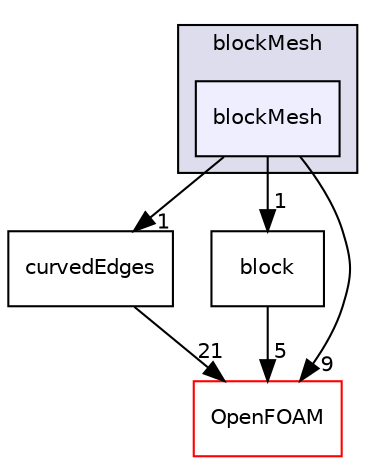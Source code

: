 digraph "src/mesh/blockMesh/blockMesh" {
  bgcolor=transparent;
  compound=true
  node [ fontsize="10", fontname="Helvetica"];
  edge [ labelfontsize="10", labelfontname="Helvetica"];
  subgraph clusterdir_ade3ea1948a418ffb78a293f495540d7 {
    graph [ bgcolor="#ddddee", pencolor="black", label="blockMesh" fontname="Helvetica", fontsize="10", URL="dir_ade3ea1948a418ffb78a293f495540d7.html"]
  dir_31b8270c210cc8b10b1c8fa0114be036 [shape=box, label="blockMesh", style="filled", fillcolor="#eeeeff", pencolor="black", URL="dir_31b8270c210cc8b10b1c8fa0114be036.html"];
  }
  dir_8447882a29dd15b2ac259f90a5263f87 [shape=box label="curvedEdges" URL="dir_8447882a29dd15b2ac259f90a5263f87.html"];
  dir_937f863f14690a63cbdce29082a5e2df [shape=box label="block" URL="dir_937f863f14690a63cbdce29082a5e2df.html"];
  dir_c5473ff19b20e6ec4dfe5c310b3778a8 [shape=box label="OpenFOAM" color="red" URL="dir_c5473ff19b20e6ec4dfe5c310b3778a8.html"];
  dir_937f863f14690a63cbdce29082a5e2df->dir_c5473ff19b20e6ec4dfe5c310b3778a8 [headlabel="5", labeldistance=1.5 headhref="dir_001721_001896.html"];
  dir_8447882a29dd15b2ac259f90a5263f87->dir_c5473ff19b20e6ec4dfe5c310b3778a8 [headlabel="21", labeldistance=1.5 headhref="dir_001724_001896.html"];
  dir_31b8270c210cc8b10b1c8fa0114be036->dir_8447882a29dd15b2ac259f90a5263f87 [headlabel="1", labeldistance=1.5 headhref="dir_001723_001724.html"];
  dir_31b8270c210cc8b10b1c8fa0114be036->dir_937f863f14690a63cbdce29082a5e2df [headlabel="1", labeldistance=1.5 headhref="dir_001723_001721.html"];
  dir_31b8270c210cc8b10b1c8fa0114be036->dir_c5473ff19b20e6ec4dfe5c310b3778a8 [headlabel="9", labeldistance=1.5 headhref="dir_001723_001896.html"];
}

